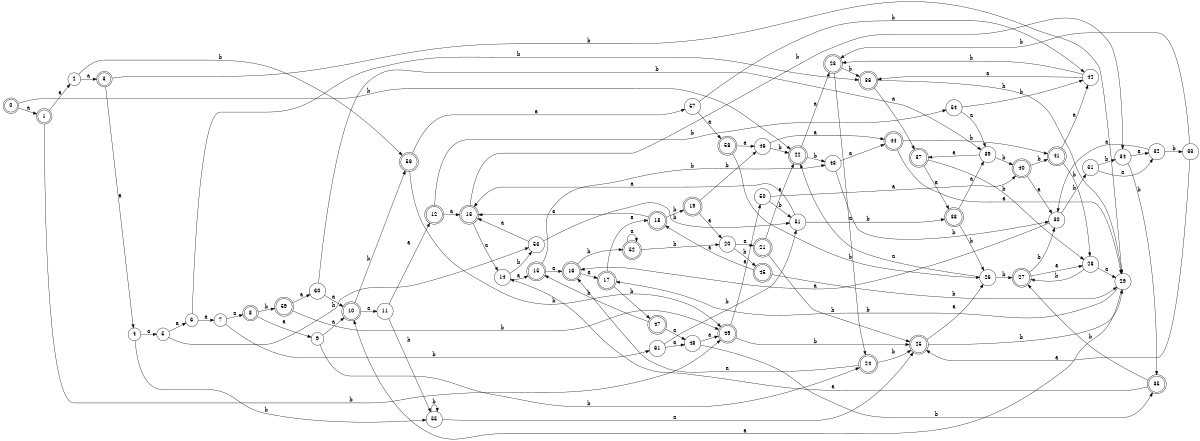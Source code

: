 digraph n50_7 {
__start0 [label="" shape="none"];

rankdir=LR;
size="8,5";

s0 [style="rounded,filled", color="black", fillcolor="white" shape="doublecircle", label="0"];
s1 [style="rounded,filled", color="black", fillcolor="white" shape="doublecircle", label="1"];
s2 [style="filled", color="black", fillcolor="white" shape="circle", label="2"];
s3 [style="rounded,filled", color="black", fillcolor="white" shape="doublecircle", label="3"];
s4 [style="filled", color="black", fillcolor="white" shape="circle", label="4"];
s5 [style="filled", color="black", fillcolor="white" shape="circle", label="5"];
s6 [style="filled", color="black", fillcolor="white" shape="circle", label="6"];
s7 [style="filled", color="black", fillcolor="white" shape="circle", label="7"];
s8 [style="rounded,filled", color="black", fillcolor="white" shape="doublecircle", label="8"];
s9 [style="filled", color="black", fillcolor="white" shape="circle", label="9"];
s10 [style="rounded,filled", color="black", fillcolor="white" shape="doublecircle", label="10"];
s11 [style="filled", color="black", fillcolor="white" shape="circle", label="11"];
s12 [style="rounded,filled", color="black", fillcolor="white" shape="doublecircle", label="12"];
s13 [style="rounded,filled", color="black", fillcolor="white" shape="doublecircle", label="13"];
s14 [style="filled", color="black", fillcolor="white" shape="circle", label="14"];
s15 [style="rounded,filled", color="black", fillcolor="white" shape="doublecircle", label="15"];
s16 [style="rounded,filled", color="black", fillcolor="white" shape="doublecircle", label="16"];
s17 [style="rounded,filled", color="black", fillcolor="white" shape="doublecircle", label="17"];
s18 [style="rounded,filled", color="black", fillcolor="white" shape="doublecircle", label="18"];
s19 [style="rounded,filled", color="black", fillcolor="white" shape="doublecircle", label="19"];
s20 [style="filled", color="black", fillcolor="white" shape="circle", label="20"];
s21 [style="rounded,filled", color="black", fillcolor="white" shape="doublecircle", label="21"];
s22 [style="rounded,filled", color="black", fillcolor="white" shape="doublecircle", label="22"];
s23 [style="rounded,filled", color="black", fillcolor="white" shape="doublecircle", label="23"];
s24 [style="rounded,filled", color="black", fillcolor="white" shape="doublecircle", label="24"];
s25 [style="rounded,filled", color="black", fillcolor="white" shape="doublecircle", label="25"];
s26 [style="filled", color="black", fillcolor="white" shape="circle", label="26"];
s27 [style="rounded,filled", color="black", fillcolor="white" shape="doublecircle", label="27"];
s28 [style="filled", color="black", fillcolor="white" shape="circle", label="28"];
s29 [style="filled", color="black", fillcolor="white" shape="circle", label="29"];
s30 [style="filled", color="black", fillcolor="white" shape="circle", label="30"];
s31 [style="filled", color="black", fillcolor="white" shape="circle", label="31"];
s32 [style="filled", color="black", fillcolor="white" shape="circle", label="32"];
s33 [style="filled", color="black", fillcolor="white" shape="circle", label="33"];
s34 [style="filled", color="black", fillcolor="white" shape="circle", label="34"];
s35 [style="rounded,filled", color="black", fillcolor="white" shape="doublecircle", label="35"];
s36 [style="rounded,filled", color="black", fillcolor="white" shape="doublecircle", label="36"];
s37 [style="rounded,filled", color="black", fillcolor="white" shape="doublecircle", label="37"];
s38 [style="rounded,filled", color="black", fillcolor="white" shape="doublecircle", label="38"];
s39 [style="filled", color="black", fillcolor="white" shape="circle", label="39"];
s40 [style="rounded,filled", color="black", fillcolor="white" shape="doublecircle", label="40"];
s41 [style="rounded,filled", color="black", fillcolor="white" shape="doublecircle", label="41"];
s42 [style="filled", color="black", fillcolor="white" shape="circle", label="42"];
s43 [style="filled", color="black", fillcolor="white" shape="circle", label="43"];
s44 [style="rounded,filled", color="black", fillcolor="white" shape="doublecircle", label="44"];
s45 [style="rounded,filled", color="black", fillcolor="white" shape="doublecircle", label="45"];
s46 [style="filled", color="black", fillcolor="white" shape="circle", label="46"];
s47 [style="rounded,filled", color="black", fillcolor="white" shape="doublecircle", label="47"];
s48 [style="filled", color="black", fillcolor="white" shape="circle", label="48"];
s49 [style="rounded,filled", color="black", fillcolor="white" shape="doublecircle", label="49"];
s50 [style="filled", color="black", fillcolor="white" shape="circle", label="50"];
s51 [style="filled", color="black", fillcolor="white" shape="circle", label="51"];
s52 [style="rounded,filled", color="black", fillcolor="white" shape="doublecircle", label="52"];
s53 [style="filled", color="black", fillcolor="white" shape="circle", label="53"];
s54 [style="filled", color="black", fillcolor="white" shape="circle", label="54"];
s55 [style="filled", color="black", fillcolor="white" shape="circle", label="55"];
s56 [style="rounded,filled", color="black", fillcolor="white" shape="doublecircle", label="56"];
s57 [style="filled", color="black", fillcolor="white" shape="circle", label="57"];
s58 [style="rounded,filled", color="black", fillcolor="white" shape="doublecircle", label="58"];
s59 [style="rounded,filled", color="black", fillcolor="white" shape="doublecircle", label="59"];
s60 [style="filled", color="black", fillcolor="white" shape="circle", label="60"];
s61 [style="filled", color="black", fillcolor="white" shape="circle", label="61"];
s0 -> s1 [label="a"];
s0 -> s22 [label="b"];
s1 -> s2 [label="a"];
s1 -> s49 [label="b"];
s2 -> s3 [label="a"];
s2 -> s56 [label="b"];
s3 -> s4 [label="a"];
s3 -> s29 [label="b"];
s4 -> s5 [label="a"];
s4 -> s55 [label="b"];
s5 -> s6 [label="a"];
s5 -> s53 [label="b"];
s6 -> s7 [label="a"];
s6 -> s36 [label="b"];
s7 -> s8 [label="a"];
s7 -> s61 [label="b"];
s8 -> s9 [label="a"];
s8 -> s59 [label="b"];
s9 -> s10 [label="a"];
s9 -> s24 [label="b"];
s10 -> s11 [label="a"];
s10 -> s56 [label="b"];
s11 -> s12 [label="a"];
s11 -> s55 [label="b"];
s12 -> s13 [label="a"];
s12 -> s54 [label="b"];
s13 -> s14 [label="a"];
s13 -> s34 [label="b"];
s14 -> s15 [label="a"];
s14 -> s53 [label="b"];
s15 -> s16 [label="a"];
s15 -> s43 [label="b"];
s16 -> s17 [label="a"];
s16 -> s52 [label="b"];
s17 -> s18 [label="a"];
s17 -> s47 [label="b"];
s18 -> s13 [label="a"];
s18 -> s19 [label="b"];
s19 -> s20 [label="a"];
s19 -> s46 [label="b"];
s20 -> s21 [label="a"];
s20 -> s45 [label="b"];
s21 -> s22 [label="a"];
s21 -> s25 [label="b"];
s22 -> s23 [label="a"];
s22 -> s43 [label="b"];
s23 -> s24 [label="a"];
s23 -> s36 [label="b"];
s24 -> s16 [label="a"];
s24 -> s25 [label="b"];
s25 -> s26 [label="a"];
s25 -> s29 [label="b"];
s26 -> s22 [label="a"];
s26 -> s27 [label="b"];
s27 -> s28 [label="a"];
s27 -> s30 [label="b"];
s28 -> s29 [label="a"];
s28 -> s27 [label="b"];
s29 -> s10 [label="a"];
s29 -> s17 [label="b"];
s30 -> s16 [label="a"];
s30 -> s31 [label="b"];
s31 -> s32 [label="a"];
s31 -> s34 [label="b"];
s32 -> s30 [label="a"];
s32 -> s33 [label="b"];
s33 -> s25 [label="a"];
s33 -> s23 [label="b"];
s34 -> s32 [label="a"];
s34 -> s35 [label="b"];
s35 -> s14 [label="a"];
s35 -> s27 [label="b"];
s36 -> s37 [label="a"];
s36 -> s29 [label="b"];
s37 -> s38 [label="a"];
s37 -> s28 [label="b"];
s38 -> s39 [label="a"];
s38 -> s26 [label="b"];
s39 -> s37 [label="a"];
s39 -> s40 [label="b"];
s40 -> s30 [label="a"];
s40 -> s41 [label="b"];
s41 -> s42 [label="a"];
s41 -> s28 [label="b"];
s42 -> s36 [label="a"];
s42 -> s23 [label="b"];
s43 -> s44 [label="a"];
s43 -> s30 [label="b"];
s44 -> s29 [label="a"];
s44 -> s41 [label="b"];
s45 -> s18 [label="a"];
s45 -> s29 [label="b"];
s46 -> s44 [label="a"];
s46 -> s22 [label="b"];
s47 -> s48 [label="a"];
s47 -> s15 [label="b"];
s48 -> s49 [label="a"];
s48 -> s35 [label="b"];
s49 -> s50 [label="a"];
s49 -> s25 [label="b"];
s50 -> s40 [label="a"];
s50 -> s51 [label="b"];
s51 -> s13 [label="a"];
s51 -> s38 [label="b"];
s52 -> s52 [label="a"];
s52 -> s20 [label="b"];
s53 -> s13 [label="a"];
s53 -> s51 [label="b"];
s54 -> s39 [label="a"];
s54 -> s42 [label="b"];
s55 -> s25 [label="a"];
s55 -> s55 [label="b"];
s56 -> s57 [label="a"];
s56 -> s49 [label="b"];
s57 -> s58 [label="a"];
s57 -> s42 [label="b"];
s58 -> s46 [label="a"];
s58 -> s26 [label="b"];
s59 -> s60 [label="a"];
s59 -> s49 [label="b"];
s60 -> s10 [label="a"];
s60 -> s39 [label="b"];
s61 -> s48 [label="a"];
s61 -> s51 [label="b"];

}